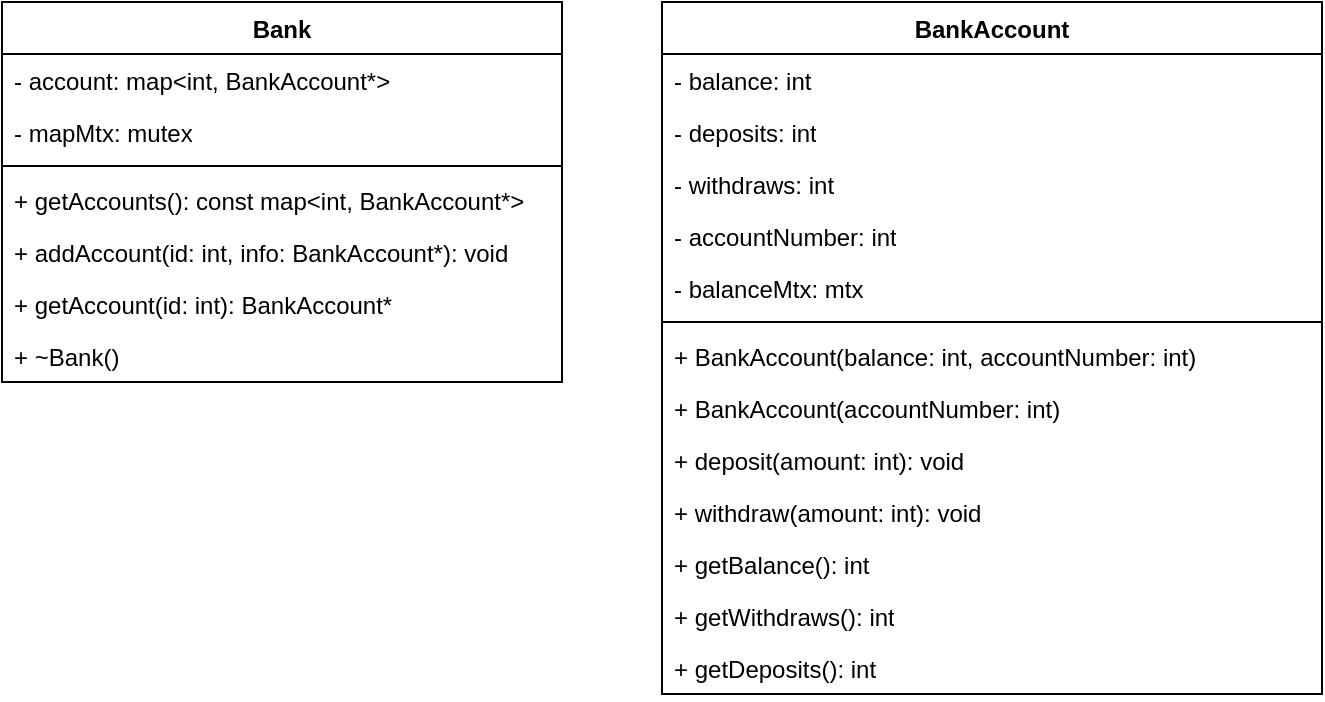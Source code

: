 <mxfile version="26.0.4">
  <diagram id="C5RBs43oDa-KdzZeNtuy" name="Page-1">
    <mxGraphModel dx="1114" dy="537" grid="1" gridSize="10" guides="1" tooltips="1" connect="1" arrows="1" fold="1" page="1" pageScale="1" pageWidth="827" pageHeight="1169" math="0" shadow="0">
      <root>
        <mxCell id="WIyWlLk6GJQsqaUBKTNV-0" />
        <mxCell id="WIyWlLk6GJQsqaUBKTNV-1" parent="WIyWlLk6GJQsqaUBKTNV-0" />
        <mxCell id="t9ietD9hjChZ3l9A2WBX-0" value="BankAccount" style="swimlane;fontStyle=1;align=center;verticalAlign=top;childLayout=stackLayout;horizontal=1;startSize=26;horizontalStack=0;resizeParent=1;resizeParentMax=0;resizeLast=0;collapsible=1;marginBottom=0;whiteSpace=wrap;html=1;" vertex="1" parent="WIyWlLk6GJQsqaUBKTNV-1">
          <mxGeometry x="440" y="50" width="330" height="346" as="geometry" />
        </mxCell>
        <mxCell id="t9ietD9hjChZ3l9A2WBX-1" value="- balance: int" style="text;strokeColor=none;fillColor=none;align=left;verticalAlign=top;spacingLeft=4;spacingRight=4;overflow=hidden;rotatable=0;points=[[0,0.5],[1,0.5]];portConstraint=eastwest;whiteSpace=wrap;html=1;" vertex="1" parent="t9ietD9hjChZ3l9A2WBX-0">
          <mxGeometry y="26" width="330" height="26" as="geometry" />
        </mxCell>
        <mxCell id="t9ietD9hjChZ3l9A2WBX-9" value="- deposits: int" style="text;strokeColor=none;fillColor=none;align=left;verticalAlign=top;spacingLeft=4;spacingRight=4;overflow=hidden;rotatable=0;points=[[0,0.5],[1,0.5]];portConstraint=eastwest;whiteSpace=wrap;html=1;" vertex="1" parent="t9ietD9hjChZ3l9A2WBX-0">
          <mxGeometry y="52" width="330" height="26" as="geometry" />
        </mxCell>
        <mxCell id="t9ietD9hjChZ3l9A2WBX-8" value="- withdraws: int" style="text;strokeColor=none;fillColor=none;align=left;verticalAlign=top;spacingLeft=4;spacingRight=4;overflow=hidden;rotatable=0;points=[[0,0.5],[1,0.5]];portConstraint=eastwest;whiteSpace=wrap;html=1;" vertex="1" parent="t9ietD9hjChZ3l9A2WBX-0">
          <mxGeometry y="78" width="330" height="26" as="geometry" />
        </mxCell>
        <mxCell id="t9ietD9hjChZ3l9A2WBX-10" value="- accountNumber: int" style="text;strokeColor=none;fillColor=none;align=left;verticalAlign=top;spacingLeft=4;spacingRight=4;overflow=hidden;rotatable=0;points=[[0,0.5],[1,0.5]];portConstraint=eastwest;whiteSpace=wrap;html=1;" vertex="1" parent="t9ietD9hjChZ3l9A2WBX-0">
          <mxGeometry y="104" width="330" height="26" as="geometry" />
        </mxCell>
        <mxCell id="t9ietD9hjChZ3l9A2WBX-11" value="- balanceMtx: mtx" style="text;strokeColor=none;fillColor=none;align=left;verticalAlign=top;spacingLeft=4;spacingRight=4;overflow=hidden;rotatable=0;points=[[0,0.5],[1,0.5]];portConstraint=eastwest;whiteSpace=wrap;html=1;" vertex="1" parent="t9ietD9hjChZ3l9A2WBX-0">
          <mxGeometry y="130" width="330" height="26" as="geometry" />
        </mxCell>
        <mxCell id="t9ietD9hjChZ3l9A2WBX-2" value="" style="line;strokeWidth=1;fillColor=none;align=left;verticalAlign=middle;spacingTop=-1;spacingLeft=3;spacingRight=3;rotatable=0;labelPosition=right;points=[];portConstraint=eastwest;strokeColor=inherit;" vertex="1" parent="t9ietD9hjChZ3l9A2WBX-0">
          <mxGeometry y="156" width="330" height="8" as="geometry" />
        </mxCell>
        <mxCell id="t9ietD9hjChZ3l9A2WBX-3" value="+ BankAccount(balance: int, accountNumber: int)" style="text;strokeColor=none;fillColor=none;align=left;verticalAlign=top;spacingLeft=4;spacingRight=4;overflow=hidden;rotatable=0;points=[[0,0.5],[1,0.5]];portConstraint=eastwest;whiteSpace=wrap;html=1;" vertex="1" parent="t9ietD9hjChZ3l9A2WBX-0">
          <mxGeometry y="164" width="330" height="26" as="geometry" />
        </mxCell>
        <mxCell id="t9ietD9hjChZ3l9A2WBX-12" value="+ BankAccount(accountNumber: int)" style="text;strokeColor=none;fillColor=none;align=left;verticalAlign=top;spacingLeft=4;spacingRight=4;overflow=hidden;rotatable=0;points=[[0,0.5],[1,0.5]];portConstraint=eastwest;whiteSpace=wrap;html=1;" vertex="1" parent="t9ietD9hjChZ3l9A2WBX-0">
          <mxGeometry y="190" width="330" height="26" as="geometry" />
        </mxCell>
        <mxCell id="t9ietD9hjChZ3l9A2WBX-13" value="+ deposit(amount: int): void" style="text;strokeColor=none;fillColor=none;align=left;verticalAlign=top;spacingLeft=4;spacingRight=4;overflow=hidden;rotatable=0;points=[[0,0.5],[1,0.5]];portConstraint=eastwest;whiteSpace=wrap;html=1;" vertex="1" parent="t9ietD9hjChZ3l9A2WBX-0">
          <mxGeometry y="216" width="330" height="26" as="geometry" />
        </mxCell>
        <mxCell id="t9ietD9hjChZ3l9A2WBX-14" value="+ withdraw(amount: int): void" style="text;strokeColor=none;fillColor=none;align=left;verticalAlign=top;spacingLeft=4;spacingRight=4;overflow=hidden;rotatable=0;points=[[0,0.5],[1,0.5]];portConstraint=eastwest;whiteSpace=wrap;html=1;" vertex="1" parent="t9ietD9hjChZ3l9A2WBX-0">
          <mxGeometry y="242" width="330" height="26" as="geometry" />
        </mxCell>
        <mxCell id="t9ietD9hjChZ3l9A2WBX-15" value="+ getBalance(): int" style="text;strokeColor=none;fillColor=none;align=left;verticalAlign=top;spacingLeft=4;spacingRight=4;overflow=hidden;rotatable=0;points=[[0,0.5],[1,0.5]];portConstraint=eastwest;whiteSpace=wrap;html=1;" vertex="1" parent="t9ietD9hjChZ3l9A2WBX-0">
          <mxGeometry y="268" width="330" height="26" as="geometry" />
        </mxCell>
        <mxCell id="t9ietD9hjChZ3l9A2WBX-17" value="+ getWithdraws(): int" style="text;strokeColor=none;fillColor=none;align=left;verticalAlign=top;spacingLeft=4;spacingRight=4;overflow=hidden;rotatable=0;points=[[0,0.5],[1,0.5]];portConstraint=eastwest;whiteSpace=wrap;html=1;" vertex="1" parent="t9ietD9hjChZ3l9A2WBX-0">
          <mxGeometry y="294" width="330" height="26" as="geometry" />
        </mxCell>
        <mxCell id="t9ietD9hjChZ3l9A2WBX-16" value="+ getDeposits(): int" style="text;strokeColor=none;fillColor=none;align=left;verticalAlign=top;spacingLeft=4;spacingRight=4;overflow=hidden;rotatable=0;points=[[0,0.5],[1,0.5]];portConstraint=eastwest;whiteSpace=wrap;html=1;" vertex="1" parent="t9ietD9hjChZ3l9A2WBX-0">
          <mxGeometry y="320" width="330" height="26" as="geometry" />
        </mxCell>
        <mxCell id="t9ietD9hjChZ3l9A2WBX-4" value="Bank" style="swimlane;fontStyle=1;align=center;verticalAlign=top;childLayout=stackLayout;horizontal=1;startSize=26;horizontalStack=0;resizeParent=1;resizeParentMax=0;resizeLast=0;collapsible=1;marginBottom=0;whiteSpace=wrap;html=1;" vertex="1" parent="WIyWlLk6GJQsqaUBKTNV-1">
          <mxGeometry x="110" y="50" width="280" height="190" as="geometry" />
        </mxCell>
        <mxCell id="t9ietD9hjChZ3l9A2WBX-5" value="- account: map&amp;lt;int, BankAccount*&amp;gt;" style="text;strokeColor=none;fillColor=none;align=left;verticalAlign=top;spacingLeft=4;spacingRight=4;overflow=hidden;rotatable=0;points=[[0,0.5],[1,0.5]];portConstraint=eastwest;whiteSpace=wrap;html=1;" vertex="1" parent="t9ietD9hjChZ3l9A2WBX-4">
          <mxGeometry y="26" width="280" height="26" as="geometry" />
        </mxCell>
        <mxCell id="t9ietD9hjChZ3l9A2WBX-19" value="- mapMtx: mutex" style="text;strokeColor=none;fillColor=none;align=left;verticalAlign=top;spacingLeft=4;spacingRight=4;overflow=hidden;rotatable=0;points=[[0,0.5],[1,0.5]];portConstraint=eastwest;whiteSpace=wrap;html=1;" vertex="1" parent="t9ietD9hjChZ3l9A2WBX-4">
          <mxGeometry y="52" width="280" height="26" as="geometry" />
        </mxCell>
        <mxCell id="t9ietD9hjChZ3l9A2WBX-6" value="" style="line;strokeWidth=1;fillColor=none;align=left;verticalAlign=middle;spacingTop=-1;spacingLeft=3;spacingRight=3;rotatable=0;labelPosition=right;points=[];portConstraint=eastwest;strokeColor=inherit;" vertex="1" parent="t9ietD9hjChZ3l9A2WBX-4">
          <mxGeometry y="78" width="280" height="8" as="geometry" />
        </mxCell>
        <mxCell id="t9ietD9hjChZ3l9A2WBX-7" value="+ getAccounts(): const map&amp;lt;int, BankAccount*&amp;gt;" style="text;strokeColor=none;fillColor=none;align=left;verticalAlign=top;spacingLeft=4;spacingRight=4;overflow=hidden;rotatable=0;points=[[0,0.5],[1,0.5]];portConstraint=eastwest;whiteSpace=wrap;html=1;" vertex="1" parent="t9ietD9hjChZ3l9A2WBX-4">
          <mxGeometry y="86" width="280" height="26" as="geometry" />
        </mxCell>
        <mxCell id="t9ietD9hjChZ3l9A2WBX-20" value="+ addAccount(id: int, info: BankAccount*): void" style="text;strokeColor=none;fillColor=none;align=left;verticalAlign=top;spacingLeft=4;spacingRight=4;overflow=hidden;rotatable=0;points=[[0,0.5],[1,0.5]];portConstraint=eastwest;whiteSpace=wrap;html=1;" vertex="1" parent="t9ietD9hjChZ3l9A2WBX-4">
          <mxGeometry y="112" width="280" height="26" as="geometry" />
        </mxCell>
        <mxCell id="t9ietD9hjChZ3l9A2WBX-21" value="+ getAccount(id: int): BankAccount*" style="text;strokeColor=none;fillColor=none;align=left;verticalAlign=top;spacingLeft=4;spacingRight=4;overflow=hidden;rotatable=0;points=[[0,0.5],[1,0.5]];portConstraint=eastwest;whiteSpace=wrap;html=1;" vertex="1" parent="t9ietD9hjChZ3l9A2WBX-4">
          <mxGeometry y="138" width="280" height="26" as="geometry" />
        </mxCell>
        <mxCell id="t9ietD9hjChZ3l9A2WBX-22" value="+ ~Bank()" style="text;strokeColor=none;fillColor=none;align=left;verticalAlign=top;spacingLeft=4;spacingRight=4;overflow=hidden;rotatable=0;points=[[0,0.5],[1,0.5]];portConstraint=eastwest;whiteSpace=wrap;html=1;" vertex="1" parent="t9ietD9hjChZ3l9A2WBX-4">
          <mxGeometry y="164" width="280" height="26" as="geometry" />
        </mxCell>
      </root>
    </mxGraphModel>
  </diagram>
</mxfile>
